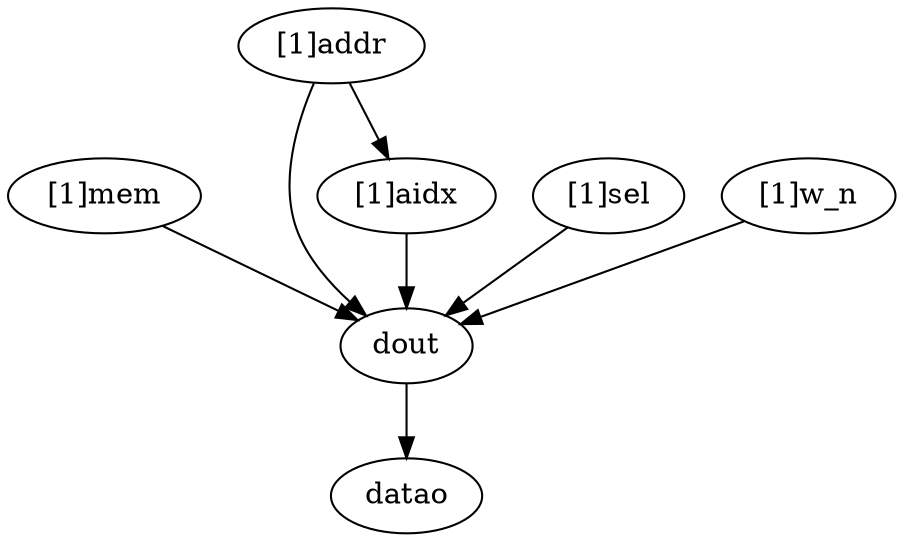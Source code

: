 strict digraph "" {
	datao	 [complexity=0,
		importance=0.198128541241,
		rank=0.0];
	dout	 [complexity=2,
		importance=0.444618697987,
		rank=0.222309348993];
	dout -> datao;
	"[1]mem"	 [complexity=5,
		importance=0.594384427341,
		rank=0.118876885468];
	"[1]mem" -> dout;
	"[1]aidx"	 [complexity=5,
		importance=0.550702763363,
		rank=0.110140552673];
	"[1]aidx" -> dout;
	"[1]sel"	 [complexity=5,
		importance=1.40873897078,
		rank=0.281747794156];
	"[1]sel" -> dout;
	"[1]w_n"	 [complexity=3,
		importance=0.519501574808,
		rank=0.173167191603];
	"[1]w_n" -> dout;
	"[1]addr"	 [complexity=9,
		importance=1.72699116691,
		rank=0.191887907434];
	"[1]addr" -> dout;
	"[1]addr" -> "[1]aidx";
}
